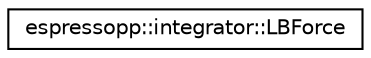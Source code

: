 digraph G
{
  edge [fontname="Helvetica",fontsize="10",labelfontname="Helvetica",labelfontsize="10"];
  node [fontname="Helvetica",fontsize="10",shape=record];
  rankdir="LR";
  Node1 [label="espressopp::integrator::LBForce",height=0.2,width=0.4,color="black", fillcolor="white", style="filled",URL="$classespressopp_1_1integrator_1_1LBForce.html"];
}
